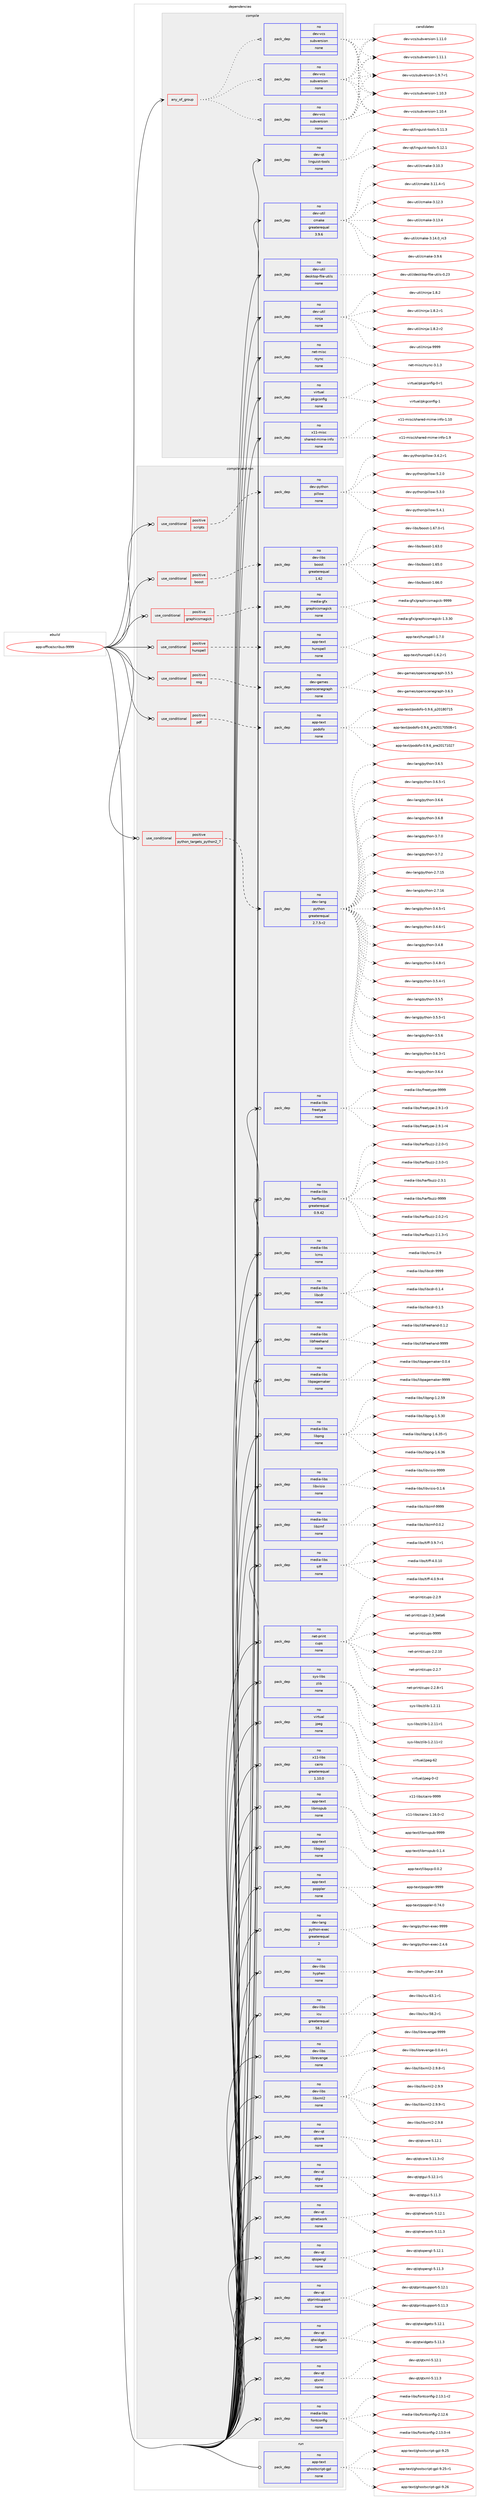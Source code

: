 digraph prolog {

# *************
# Graph options
# *************

newrank=true;
concentrate=true;
compound=true;
graph [rankdir=LR,fontname=Helvetica,fontsize=10,ranksep=1.5];#, ranksep=2.5, nodesep=0.2];
edge  [arrowhead=vee];
node  [fontname=Helvetica,fontsize=10];

# **********
# The ebuild
# **********

subgraph cluster_leftcol {
color=gray;
rank=same;
label=<<i>ebuild</i>>;
id [label="app-office/scribus-9999", color=red, width=4, href="../app-office/scribus-9999.svg"];
}

# ****************
# The dependencies
# ****************

subgraph cluster_midcol {
color=gray;
label=<<i>dependencies</i>>;
subgraph cluster_compile {
fillcolor="#eeeeee";
style=filled;
label=<<i>compile</i>>;
subgraph any19793 {
dependency1304410 [label=<<TABLE BORDER="0" CELLBORDER="1" CELLSPACING="0" CELLPADDING="4"><TR><TD CELLPADDING="10">any_of_group</TD></TR></TABLE>>, shape=none, color=red];subgraph pack929581 {
dependency1304411 [label=<<TABLE BORDER="0" CELLBORDER="1" CELLSPACING="0" CELLPADDING="4" WIDTH="220"><TR><TD ROWSPAN="6" CELLPADDING="30">pack_dep</TD></TR><TR><TD WIDTH="110">no</TD></TR><TR><TD>dev-vcs</TD></TR><TR><TD>subversion</TD></TR><TR><TD>none</TD></TR><TR><TD></TD></TR></TABLE>>, shape=none, color=blue];
}
dependency1304410:e -> dependency1304411:w [weight=20,style="dotted",arrowhead="oinv"];
subgraph pack929582 {
dependency1304412 [label=<<TABLE BORDER="0" CELLBORDER="1" CELLSPACING="0" CELLPADDING="4" WIDTH="220"><TR><TD ROWSPAN="6" CELLPADDING="30">pack_dep</TD></TR><TR><TD WIDTH="110">no</TD></TR><TR><TD>dev-vcs</TD></TR><TR><TD>subversion</TD></TR><TR><TD>none</TD></TR><TR><TD></TD></TR></TABLE>>, shape=none, color=blue];
}
dependency1304410:e -> dependency1304412:w [weight=20,style="dotted",arrowhead="oinv"];
subgraph pack929583 {
dependency1304413 [label=<<TABLE BORDER="0" CELLBORDER="1" CELLSPACING="0" CELLPADDING="4" WIDTH="220"><TR><TD ROWSPAN="6" CELLPADDING="30">pack_dep</TD></TR><TR><TD WIDTH="110">no</TD></TR><TR><TD>dev-vcs</TD></TR><TR><TD>subversion</TD></TR><TR><TD>none</TD></TR><TR><TD></TD></TR></TABLE>>, shape=none, color=blue];
}
dependency1304410:e -> dependency1304413:w [weight=20,style="dotted",arrowhead="oinv"];
}
id:e -> dependency1304410:w [weight=20,style="solid",arrowhead="vee"];
subgraph pack929584 {
dependency1304414 [label=<<TABLE BORDER="0" CELLBORDER="1" CELLSPACING="0" CELLPADDING="4" WIDTH="220"><TR><TD ROWSPAN="6" CELLPADDING="30">pack_dep</TD></TR><TR><TD WIDTH="110">no</TD></TR><TR><TD>dev-qt</TD></TR><TR><TD>linguist-tools</TD></TR><TR><TD>none</TD></TR><TR><TD></TD></TR></TABLE>>, shape=none, color=blue];
}
id:e -> dependency1304414:w [weight=20,style="solid",arrowhead="vee"];
subgraph pack929585 {
dependency1304415 [label=<<TABLE BORDER="0" CELLBORDER="1" CELLSPACING="0" CELLPADDING="4" WIDTH="220"><TR><TD ROWSPAN="6" CELLPADDING="30">pack_dep</TD></TR><TR><TD WIDTH="110">no</TD></TR><TR><TD>dev-util</TD></TR><TR><TD>cmake</TD></TR><TR><TD>greaterequal</TD></TR><TR><TD>3.9.6</TD></TR></TABLE>>, shape=none, color=blue];
}
id:e -> dependency1304415:w [weight=20,style="solid",arrowhead="vee"];
subgraph pack929586 {
dependency1304416 [label=<<TABLE BORDER="0" CELLBORDER="1" CELLSPACING="0" CELLPADDING="4" WIDTH="220"><TR><TD ROWSPAN="6" CELLPADDING="30">pack_dep</TD></TR><TR><TD WIDTH="110">no</TD></TR><TR><TD>dev-util</TD></TR><TR><TD>desktop-file-utils</TD></TR><TR><TD>none</TD></TR><TR><TD></TD></TR></TABLE>>, shape=none, color=blue];
}
id:e -> dependency1304416:w [weight=20,style="solid",arrowhead="vee"];
subgraph pack929587 {
dependency1304417 [label=<<TABLE BORDER="0" CELLBORDER="1" CELLSPACING="0" CELLPADDING="4" WIDTH="220"><TR><TD ROWSPAN="6" CELLPADDING="30">pack_dep</TD></TR><TR><TD WIDTH="110">no</TD></TR><TR><TD>dev-util</TD></TR><TR><TD>ninja</TD></TR><TR><TD>none</TD></TR><TR><TD></TD></TR></TABLE>>, shape=none, color=blue];
}
id:e -> dependency1304417:w [weight=20,style="solid",arrowhead="vee"];
subgraph pack929588 {
dependency1304418 [label=<<TABLE BORDER="0" CELLBORDER="1" CELLSPACING="0" CELLPADDING="4" WIDTH="220"><TR><TD ROWSPAN="6" CELLPADDING="30">pack_dep</TD></TR><TR><TD WIDTH="110">no</TD></TR><TR><TD>net-misc</TD></TR><TR><TD>rsync</TD></TR><TR><TD>none</TD></TR><TR><TD></TD></TR></TABLE>>, shape=none, color=blue];
}
id:e -> dependency1304418:w [weight=20,style="solid",arrowhead="vee"];
subgraph pack929589 {
dependency1304419 [label=<<TABLE BORDER="0" CELLBORDER="1" CELLSPACING="0" CELLPADDING="4" WIDTH="220"><TR><TD ROWSPAN="6" CELLPADDING="30">pack_dep</TD></TR><TR><TD WIDTH="110">no</TD></TR><TR><TD>virtual</TD></TR><TR><TD>pkgconfig</TD></TR><TR><TD>none</TD></TR><TR><TD></TD></TR></TABLE>>, shape=none, color=blue];
}
id:e -> dependency1304419:w [weight=20,style="solid",arrowhead="vee"];
subgraph pack929590 {
dependency1304420 [label=<<TABLE BORDER="0" CELLBORDER="1" CELLSPACING="0" CELLPADDING="4" WIDTH="220"><TR><TD ROWSPAN="6" CELLPADDING="30">pack_dep</TD></TR><TR><TD WIDTH="110">no</TD></TR><TR><TD>x11-misc</TD></TR><TR><TD>shared-mime-info</TD></TR><TR><TD>none</TD></TR><TR><TD></TD></TR></TABLE>>, shape=none, color=blue];
}
id:e -> dependency1304420:w [weight=20,style="solid",arrowhead="vee"];
}
subgraph cluster_compileandrun {
fillcolor="#eeeeee";
style=filled;
label=<<i>compile and run</i>>;
subgraph cond354494 {
dependency1304421 [label=<<TABLE BORDER="0" CELLBORDER="1" CELLSPACING="0" CELLPADDING="4"><TR><TD ROWSPAN="3" CELLPADDING="10">use_conditional</TD></TR><TR><TD>positive</TD></TR><TR><TD>boost</TD></TR></TABLE>>, shape=none, color=red];
subgraph pack929591 {
dependency1304422 [label=<<TABLE BORDER="0" CELLBORDER="1" CELLSPACING="0" CELLPADDING="4" WIDTH="220"><TR><TD ROWSPAN="6" CELLPADDING="30">pack_dep</TD></TR><TR><TD WIDTH="110">no</TD></TR><TR><TD>dev-libs</TD></TR><TR><TD>boost</TD></TR><TR><TD>greaterequal</TD></TR><TR><TD>1.62</TD></TR></TABLE>>, shape=none, color=blue];
}
dependency1304421:e -> dependency1304422:w [weight=20,style="dashed",arrowhead="vee"];
}
id:e -> dependency1304421:w [weight=20,style="solid",arrowhead="odotvee"];
subgraph cond354495 {
dependency1304423 [label=<<TABLE BORDER="0" CELLBORDER="1" CELLSPACING="0" CELLPADDING="4"><TR><TD ROWSPAN="3" CELLPADDING="10">use_conditional</TD></TR><TR><TD>positive</TD></TR><TR><TD>graphicsmagick</TD></TR></TABLE>>, shape=none, color=red];
subgraph pack929592 {
dependency1304424 [label=<<TABLE BORDER="0" CELLBORDER="1" CELLSPACING="0" CELLPADDING="4" WIDTH="220"><TR><TD ROWSPAN="6" CELLPADDING="30">pack_dep</TD></TR><TR><TD WIDTH="110">no</TD></TR><TR><TD>media-gfx</TD></TR><TR><TD>graphicsmagick</TD></TR><TR><TD>none</TD></TR><TR><TD></TD></TR></TABLE>>, shape=none, color=blue];
}
dependency1304423:e -> dependency1304424:w [weight=20,style="dashed",arrowhead="vee"];
}
id:e -> dependency1304423:w [weight=20,style="solid",arrowhead="odotvee"];
subgraph cond354496 {
dependency1304425 [label=<<TABLE BORDER="0" CELLBORDER="1" CELLSPACING="0" CELLPADDING="4"><TR><TD ROWSPAN="3" CELLPADDING="10">use_conditional</TD></TR><TR><TD>positive</TD></TR><TR><TD>hunspell</TD></TR></TABLE>>, shape=none, color=red];
subgraph pack929593 {
dependency1304426 [label=<<TABLE BORDER="0" CELLBORDER="1" CELLSPACING="0" CELLPADDING="4" WIDTH="220"><TR><TD ROWSPAN="6" CELLPADDING="30">pack_dep</TD></TR><TR><TD WIDTH="110">no</TD></TR><TR><TD>app-text</TD></TR><TR><TD>hunspell</TD></TR><TR><TD>none</TD></TR><TR><TD></TD></TR></TABLE>>, shape=none, color=blue];
}
dependency1304425:e -> dependency1304426:w [weight=20,style="dashed",arrowhead="vee"];
}
id:e -> dependency1304425:w [weight=20,style="solid",arrowhead="odotvee"];
subgraph cond354497 {
dependency1304427 [label=<<TABLE BORDER="0" CELLBORDER="1" CELLSPACING="0" CELLPADDING="4"><TR><TD ROWSPAN="3" CELLPADDING="10">use_conditional</TD></TR><TR><TD>positive</TD></TR><TR><TD>osg</TD></TR></TABLE>>, shape=none, color=red];
subgraph pack929594 {
dependency1304428 [label=<<TABLE BORDER="0" CELLBORDER="1" CELLSPACING="0" CELLPADDING="4" WIDTH="220"><TR><TD ROWSPAN="6" CELLPADDING="30">pack_dep</TD></TR><TR><TD WIDTH="110">no</TD></TR><TR><TD>dev-games</TD></TR><TR><TD>openscenegraph</TD></TR><TR><TD>none</TD></TR><TR><TD></TD></TR></TABLE>>, shape=none, color=blue];
}
dependency1304427:e -> dependency1304428:w [weight=20,style="dashed",arrowhead="vee"];
}
id:e -> dependency1304427:w [weight=20,style="solid",arrowhead="odotvee"];
subgraph cond354498 {
dependency1304429 [label=<<TABLE BORDER="0" CELLBORDER="1" CELLSPACING="0" CELLPADDING="4"><TR><TD ROWSPAN="3" CELLPADDING="10">use_conditional</TD></TR><TR><TD>positive</TD></TR><TR><TD>pdf</TD></TR></TABLE>>, shape=none, color=red];
subgraph pack929595 {
dependency1304430 [label=<<TABLE BORDER="0" CELLBORDER="1" CELLSPACING="0" CELLPADDING="4" WIDTH="220"><TR><TD ROWSPAN="6" CELLPADDING="30">pack_dep</TD></TR><TR><TD WIDTH="110">no</TD></TR><TR><TD>app-text</TD></TR><TR><TD>podofo</TD></TR><TR><TD>none</TD></TR><TR><TD></TD></TR></TABLE>>, shape=none, color=blue];
}
dependency1304429:e -> dependency1304430:w [weight=20,style="dashed",arrowhead="vee"];
}
id:e -> dependency1304429:w [weight=20,style="solid",arrowhead="odotvee"];
subgraph cond354499 {
dependency1304431 [label=<<TABLE BORDER="0" CELLBORDER="1" CELLSPACING="0" CELLPADDING="4"><TR><TD ROWSPAN="3" CELLPADDING="10">use_conditional</TD></TR><TR><TD>positive</TD></TR><TR><TD>python_targets_python2_7</TD></TR></TABLE>>, shape=none, color=red];
subgraph pack929596 {
dependency1304432 [label=<<TABLE BORDER="0" CELLBORDER="1" CELLSPACING="0" CELLPADDING="4" WIDTH="220"><TR><TD ROWSPAN="6" CELLPADDING="30">pack_dep</TD></TR><TR><TD WIDTH="110">no</TD></TR><TR><TD>dev-lang</TD></TR><TR><TD>python</TD></TR><TR><TD>greaterequal</TD></TR><TR><TD>2.7.5-r2</TD></TR></TABLE>>, shape=none, color=blue];
}
dependency1304431:e -> dependency1304432:w [weight=20,style="dashed",arrowhead="vee"];
}
id:e -> dependency1304431:w [weight=20,style="solid",arrowhead="odotvee"];
subgraph cond354500 {
dependency1304433 [label=<<TABLE BORDER="0" CELLBORDER="1" CELLSPACING="0" CELLPADDING="4"><TR><TD ROWSPAN="3" CELLPADDING="10">use_conditional</TD></TR><TR><TD>positive</TD></TR><TR><TD>scripts</TD></TR></TABLE>>, shape=none, color=red];
subgraph pack929597 {
dependency1304434 [label=<<TABLE BORDER="0" CELLBORDER="1" CELLSPACING="0" CELLPADDING="4" WIDTH="220"><TR><TD ROWSPAN="6" CELLPADDING="30">pack_dep</TD></TR><TR><TD WIDTH="110">no</TD></TR><TR><TD>dev-python</TD></TR><TR><TD>pillow</TD></TR><TR><TD>none</TD></TR><TR><TD></TD></TR></TABLE>>, shape=none, color=blue];
}
dependency1304433:e -> dependency1304434:w [weight=20,style="dashed",arrowhead="vee"];
}
id:e -> dependency1304433:w [weight=20,style="solid",arrowhead="odotvee"];
subgraph pack929598 {
dependency1304435 [label=<<TABLE BORDER="0" CELLBORDER="1" CELLSPACING="0" CELLPADDING="4" WIDTH="220"><TR><TD ROWSPAN="6" CELLPADDING="30">pack_dep</TD></TR><TR><TD WIDTH="110">no</TD></TR><TR><TD>app-text</TD></TR><TR><TD>libmspub</TD></TR><TR><TD>none</TD></TR><TR><TD></TD></TR></TABLE>>, shape=none, color=blue];
}
id:e -> dependency1304435:w [weight=20,style="solid",arrowhead="odotvee"];
subgraph pack929599 {
dependency1304436 [label=<<TABLE BORDER="0" CELLBORDER="1" CELLSPACING="0" CELLPADDING="4" WIDTH="220"><TR><TD ROWSPAN="6" CELLPADDING="30">pack_dep</TD></TR><TR><TD WIDTH="110">no</TD></TR><TR><TD>app-text</TD></TR><TR><TD>libqxp</TD></TR><TR><TD>none</TD></TR><TR><TD></TD></TR></TABLE>>, shape=none, color=blue];
}
id:e -> dependency1304436:w [weight=20,style="solid",arrowhead="odotvee"];
subgraph pack929600 {
dependency1304437 [label=<<TABLE BORDER="0" CELLBORDER="1" CELLSPACING="0" CELLPADDING="4" WIDTH="220"><TR><TD ROWSPAN="6" CELLPADDING="30">pack_dep</TD></TR><TR><TD WIDTH="110">no</TD></TR><TR><TD>app-text</TD></TR><TR><TD>poppler</TD></TR><TR><TD>none</TD></TR><TR><TD></TD></TR></TABLE>>, shape=none, color=blue];
}
id:e -> dependency1304437:w [weight=20,style="solid",arrowhead="odotvee"];
subgraph pack929601 {
dependency1304438 [label=<<TABLE BORDER="0" CELLBORDER="1" CELLSPACING="0" CELLPADDING="4" WIDTH="220"><TR><TD ROWSPAN="6" CELLPADDING="30">pack_dep</TD></TR><TR><TD WIDTH="110">no</TD></TR><TR><TD>dev-lang</TD></TR><TR><TD>python-exec</TD></TR><TR><TD>greaterequal</TD></TR><TR><TD>2</TD></TR></TABLE>>, shape=none, color=blue];
}
id:e -> dependency1304438:w [weight=20,style="solid",arrowhead="odotvee"];
subgraph pack929602 {
dependency1304439 [label=<<TABLE BORDER="0" CELLBORDER="1" CELLSPACING="0" CELLPADDING="4" WIDTH="220"><TR><TD ROWSPAN="6" CELLPADDING="30">pack_dep</TD></TR><TR><TD WIDTH="110">no</TD></TR><TR><TD>dev-libs</TD></TR><TR><TD>hyphen</TD></TR><TR><TD>none</TD></TR><TR><TD></TD></TR></TABLE>>, shape=none, color=blue];
}
id:e -> dependency1304439:w [weight=20,style="solid",arrowhead="odotvee"];
subgraph pack929603 {
dependency1304440 [label=<<TABLE BORDER="0" CELLBORDER="1" CELLSPACING="0" CELLPADDING="4" WIDTH="220"><TR><TD ROWSPAN="6" CELLPADDING="30">pack_dep</TD></TR><TR><TD WIDTH="110">no</TD></TR><TR><TD>dev-libs</TD></TR><TR><TD>icu</TD></TR><TR><TD>greaterequal</TD></TR><TR><TD>58.2</TD></TR></TABLE>>, shape=none, color=blue];
}
id:e -> dependency1304440:w [weight=20,style="solid",arrowhead="odotvee"];
subgraph pack929604 {
dependency1304441 [label=<<TABLE BORDER="0" CELLBORDER="1" CELLSPACING="0" CELLPADDING="4" WIDTH="220"><TR><TD ROWSPAN="6" CELLPADDING="30">pack_dep</TD></TR><TR><TD WIDTH="110">no</TD></TR><TR><TD>dev-libs</TD></TR><TR><TD>librevenge</TD></TR><TR><TD>none</TD></TR><TR><TD></TD></TR></TABLE>>, shape=none, color=blue];
}
id:e -> dependency1304441:w [weight=20,style="solid",arrowhead="odotvee"];
subgraph pack929605 {
dependency1304442 [label=<<TABLE BORDER="0" CELLBORDER="1" CELLSPACING="0" CELLPADDING="4" WIDTH="220"><TR><TD ROWSPAN="6" CELLPADDING="30">pack_dep</TD></TR><TR><TD WIDTH="110">no</TD></TR><TR><TD>dev-libs</TD></TR><TR><TD>libxml2</TD></TR><TR><TD>none</TD></TR><TR><TD></TD></TR></TABLE>>, shape=none, color=blue];
}
id:e -> dependency1304442:w [weight=20,style="solid",arrowhead="odotvee"];
subgraph pack929606 {
dependency1304443 [label=<<TABLE BORDER="0" CELLBORDER="1" CELLSPACING="0" CELLPADDING="4" WIDTH="220"><TR><TD ROWSPAN="6" CELLPADDING="30">pack_dep</TD></TR><TR><TD WIDTH="110">no</TD></TR><TR><TD>dev-qt</TD></TR><TR><TD>qtcore</TD></TR><TR><TD>none</TD></TR><TR><TD></TD></TR></TABLE>>, shape=none, color=blue];
}
id:e -> dependency1304443:w [weight=20,style="solid",arrowhead="odotvee"];
subgraph pack929607 {
dependency1304444 [label=<<TABLE BORDER="0" CELLBORDER="1" CELLSPACING="0" CELLPADDING="4" WIDTH="220"><TR><TD ROWSPAN="6" CELLPADDING="30">pack_dep</TD></TR><TR><TD WIDTH="110">no</TD></TR><TR><TD>dev-qt</TD></TR><TR><TD>qtgui</TD></TR><TR><TD>none</TD></TR><TR><TD></TD></TR></TABLE>>, shape=none, color=blue];
}
id:e -> dependency1304444:w [weight=20,style="solid",arrowhead="odotvee"];
subgraph pack929608 {
dependency1304445 [label=<<TABLE BORDER="0" CELLBORDER="1" CELLSPACING="0" CELLPADDING="4" WIDTH="220"><TR><TD ROWSPAN="6" CELLPADDING="30">pack_dep</TD></TR><TR><TD WIDTH="110">no</TD></TR><TR><TD>dev-qt</TD></TR><TR><TD>qtnetwork</TD></TR><TR><TD>none</TD></TR><TR><TD></TD></TR></TABLE>>, shape=none, color=blue];
}
id:e -> dependency1304445:w [weight=20,style="solid",arrowhead="odotvee"];
subgraph pack929609 {
dependency1304446 [label=<<TABLE BORDER="0" CELLBORDER="1" CELLSPACING="0" CELLPADDING="4" WIDTH="220"><TR><TD ROWSPAN="6" CELLPADDING="30">pack_dep</TD></TR><TR><TD WIDTH="110">no</TD></TR><TR><TD>dev-qt</TD></TR><TR><TD>qtopengl</TD></TR><TR><TD>none</TD></TR><TR><TD></TD></TR></TABLE>>, shape=none, color=blue];
}
id:e -> dependency1304446:w [weight=20,style="solid",arrowhead="odotvee"];
subgraph pack929610 {
dependency1304447 [label=<<TABLE BORDER="0" CELLBORDER="1" CELLSPACING="0" CELLPADDING="4" WIDTH="220"><TR><TD ROWSPAN="6" CELLPADDING="30">pack_dep</TD></TR><TR><TD WIDTH="110">no</TD></TR><TR><TD>dev-qt</TD></TR><TR><TD>qtprintsupport</TD></TR><TR><TD>none</TD></TR><TR><TD></TD></TR></TABLE>>, shape=none, color=blue];
}
id:e -> dependency1304447:w [weight=20,style="solid",arrowhead="odotvee"];
subgraph pack929611 {
dependency1304448 [label=<<TABLE BORDER="0" CELLBORDER="1" CELLSPACING="0" CELLPADDING="4" WIDTH="220"><TR><TD ROWSPAN="6" CELLPADDING="30">pack_dep</TD></TR><TR><TD WIDTH="110">no</TD></TR><TR><TD>dev-qt</TD></TR><TR><TD>qtwidgets</TD></TR><TR><TD>none</TD></TR><TR><TD></TD></TR></TABLE>>, shape=none, color=blue];
}
id:e -> dependency1304448:w [weight=20,style="solid",arrowhead="odotvee"];
subgraph pack929612 {
dependency1304449 [label=<<TABLE BORDER="0" CELLBORDER="1" CELLSPACING="0" CELLPADDING="4" WIDTH="220"><TR><TD ROWSPAN="6" CELLPADDING="30">pack_dep</TD></TR><TR><TD WIDTH="110">no</TD></TR><TR><TD>dev-qt</TD></TR><TR><TD>qtxml</TD></TR><TR><TD>none</TD></TR><TR><TD></TD></TR></TABLE>>, shape=none, color=blue];
}
id:e -> dependency1304449:w [weight=20,style="solid",arrowhead="odotvee"];
subgraph pack929613 {
dependency1304450 [label=<<TABLE BORDER="0" CELLBORDER="1" CELLSPACING="0" CELLPADDING="4" WIDTH="220"><TR><TD ROWSPAN="6" CELLPADDING="30">pack_dep</TD></TR><TR><TD WIDTH="110">no</TD></TR><TR><TD>media-libs</TD></TR><TR><TD>fontconfig</TD></TR><TR><TD>none</TD></TR><TR><TD></TD></TR></TABLE>>, shape=none, color=blue];
}
id:e -> dependency1304450:w [weight=20,style="solid",arrowhead="odotvee"];
subgraph pack929614 {
dependency1304451 [label=<<TABLE BORDER="0" CELLBORDER="1" CELLSPACING="0" CELLPADDING="4" WIDTH="220"><TR><TD ROWSPAN="6" CELLPADDING="30">pack_dep</TD></TR><TR><TD WIDTH="110">no</TD></TR><TR><TD>media-libs</TD></TR><TR><TD>freetype</TD></TR><TR><TD>none</TD></TR><TR><TD></TD></TR></TABLE>>, shape=none, color=blue];
}
id:e -> dependency1304451:w [weight=20,style="solid",arrowhead="odotvee"];
subgraph pack929615 {
dependency1304452 [label=<<TABLE BORDER="0" CELLBORDER="1" CELLSPACING="0" CELLPADDING="4" WIDTH="220"><TR><TD ROWSPAN="6" CELLPADDING="30">pack_dep</TD></TR><TR><TD WIDTH="110">no</TD></TR><TR><TD>media-libs</TD></TR><TR><TD>harfbuzz</TD></TR><TR><TD>greaterequal</TD></TR><TR><TD>0.9.42</TD></TR></TABLE>>, shape=none, color=blue];
}
id:e -> dependency1304452:w [weight=20,style="solid",arrowhead="odotvee"];
subgraph pack929616 {
dependency1304453 [label=<<TABLE BORDER="0" CELLBORDER="1" CELLSPACING="0" CELLPADDING="4" WIDTH="220"><TR><TD ROWSPAN="6" CELLPADDING="30">pack_dep</TD></TR><TR><TD WIDTH="110">no</TD></TR><TR><TD>media-libs</TD></TR><TR><TD>lcms</TD></TR><TR><TD>none</TD></TR><TR><TD></TD></TR></TABLE>>, shape=none, color=blue];
}
id:e -> dependency1304453:w [weight=20,style="solid",arrowhead="odotvee"];
subgraph pack929617 {
dependency1304454 [label=<<TABLE BORDER="0" CELLBORDER="1" CELLSPACING="0" CELLPADDING="4" WIDTH="220"><TR><TD ROWSPAN="6" CELLPADDING="30">pack_dep</TD></TR><TR><TD WIDTH="110">no</TD></TR><TR><TD>media-libs</TD></TR><TR><TD>libcdr</TD></TR><TR><TD>none</TD></TR><TR><TD></TD></TR></TABLE>>, shape=none, color=blue];
}
id:e -> dependency1304454:w [weight=20,style="solid",arrowhead="odotvee"];
subgraph pack929618 {
dependency1304455 [label=<<TABLE BORDER="0" CELLBORDER="1" CELLSPACING="0" CELLPADDING="4" WIDTH="220"><TR><TD ROWSPAN="6" CELLPADDING="30">pack_dep</TD></TR><TR><TD WIDTH="110">no</TD></TR><TR><TD>media-libs</TD></TR><TR><TD>libfreehand</TD></TR><TR><TD>none</TD></TR><TR><TD></TD></TR></TABLE>>, shape=none, color=blue];
}
id:e -> dependency1304455:w [weight=20,style="solid",arrowhead="odotvee"];
subgraph pack929619 {
dependency1304456 [label=<<TABLE BORDER="0" CELLBORDER="1" CELLSPACING="0" CELLPADDING="4" WIDTH="220"><TR><TD ROWSPAN="6" CELLPADDING="30">pack_dep</TD></TR><TR><TD WIDTH="110">no</TD></TR><TR><TD>media-libs</TD></TR><TR><TD>libpagemaker</TD></TR><TR><TD>none</TD></TR><TR><TD></TD></TR></TABLE>>, shape=none, color=blue];
}
id:e -> dependency1304456:w [weight=20,style="solid",arrowhead="odotvee"];
subgraph pack929620 {
dependency1304457 [label=<<TABLE BORDER="0" CELLBORDER="1" CELLSPACING="0" CELLPADDING="4" WIDTH="220"><TR><TD ROWSPAN="6" CELLPADDING="30">pack_dep</TD></TR><TR><TD WIDTH="110">no</TD></TR><TR><TD>media-libs</TD></TR><TR><TD>libpng</TD></TR><TR><TD>none</TD></TR><TR><TD></TD></TR></TABLE>>, shape=none, color=blue];
}
id:e -> dependency1304457:w [weight=20,style="solid",arrowhead="odotvee"];
subgraph pack929621 {
dependency1304458 [label=<<TABLE BORDER="0" CELLBORDER="1" CELLSPACING="0" CELLPADDING="4" WIDTH="220"><TR><TD ROWSPAN="6" CELLPADDING="30">pack_dep</TD></TR><TR><TD WIDTH="110">no</TD></TR><TR><TD>media-libs</TD></TR><TR><TD>libvisio</TD></TR><TR><TD>none</TD></TR><TR><TD></TD></TR></TABLE>>, shape=none, color=blue];
}
id:e -> dependency1304458:w [weight=20,style="solid",arrowhead="odotvee"];
subgraph pack929622 {
dependency1304459 [label=<<TABLE BORDER="0" CELLBORDER="1" CELLSPACING="0" CELLPADDING="4" WIDTH="220"><TR><TD ROWSPAN="6" CELLPADDING="30">pack_dep</TD></TR><TR><TD WIDTH="110">no</TD></TR><TR><TD>media-libs</TD></TR><TR><TD>libzmf</TD></TR><TR><TD>none</TD></TR><TR><TD></TD></TR></TABLE>>, shape=none, color=blue];
}
id:e -> dependency1304459:w [weight=20,style="solid",arrowhead="odotvee"];
subgraph pack929623 {
dependency1304460 [label=<<TABLE BORDER="0" CELLBORDER="1" CELLSPACING="0" CELLPADDING="4" WIDTH="220"><TR><TD ROWSPAN="6" CELLPADDING="30">pack_dep</TD></TR><TR><TD WIDTH="110">no</TD></TR><TR><TD>media-libs</TD></TR><TR><TD>tiff</TD></TR><TR><TD>none</TD></TR><TR><TD></TD></TR></TABLE>>, shape=none, color=blue];
}
id:e -> dependency1304460:w [weight=20,style="solid",arrowhead="odotvee"];
subgraph pack929624 {
dependency1304461 [label=<<TABLE BORDER="0" CELLBORDER="1" CELLSPACING="0" CELLPADDING="4" WIDTH="220"><TR><TD ROWSPAN="6" CELLPADDING="30">pack_dep</TD></TR><TR><TD WIDTH="110">no</TD></TR><TR><TD>net-print</TD></TR><TR><TD>cups</TD></TR><TR><TD>none</TD></TR><TR><TD></TD></TR></TABLE>>, shape=none, color=blue];
}
id:e -> dependency1304461:w [weight=20,style="solid",arrowhead="odotvee"];
subgraph pack929625 {
dependency1304462 [label=<<TABLE BORDER="0" CELLBORDER="1" CELLSPACING="0" CELLPADDING="4" WIDTH="220"><TR><TD ROWSPAN="6" CELLPADDING="30">pack_dep</TD></TR><TR><TD WIDTH="110">no</TD></TR><TR><TD>sys-libs</TD></TR><TR><TD>zlib</TD></TR><TR><TD>none</TD></TR><TR><TD></TD></TR></TABLE>>, shape=none, color=blue];
}
id:e -> dependency1304462:w [weight=20,style="solid",arrowhead="odotvee"];
subgraph pack929626 {
dependency1304463 [label=<<TABLE BORDER="0" CELLBORDER="1" CELLSPACING="0" CELLPADDING="4" WIDTH="220"><TR><TD ROWSPAN="6" CELLPADDING="30">pack_dep</TD></TR><TR><TD WIDTH="110">no</TD></TR><TR><TD>virtual</TD></TR><TR><TD>jpeg</TD></TR><TR><TD>none</TD></TR><TR><TD></TD></TR></TABLE>>, shape=none, color=blue];
}
id:e -> dependency1304463:w [weight=20,style="solid",arrowhead="odotvee"];
subgraph pack929627 {
dependency1304464 [label=<<TABLE BORDER="0" CELLBORDER="1" CELLSPACING="0" CELLPADDING="4" WIDTH="220"><TR><TD ROWSPAN="6" CELLPADDING="30">pack_dep</TD></TR><TR><TD WIDTH="110">no</TD></TR><TR><TD>x11-libs</TD></TR><TR><TD>cairo</TD></TR><TR><TD>greaterequal</TD></TR><TR><TD>1.10.0</TD></TR></TABLE>>, shape=none, color=blue];
}
id:e -> dependency1304464:w [weight=20,style="solid",arrowhead="odotvee"];
}
subgraph cluster_run {
fillcolor="#eeeeee";
style=filled;
label=<<i>run</i>>;
subgraph pack929628 {
dependency1304465 [label=<<TABLE BORDER="0" CELLBORDER="1" CELLSPACING="0" CELLPADDING="4" WIDTH="220"><TR><TD ROWSPAN="6" CELLPADDING="30">pack_dep</TD></TR><TR><TD WIDTH="110">no</TD></TR><TR><TD>app-text</TD></TR><TR><TD>ghostscript-gpl</TD></TR><TR><TD>none</TD></TR><TR><TD></TD></TR></TABLE>>, shape=none, color=blue];
}
id:e -> dependency1304465:w [weight=20,style="solid",arrowhead="odot"];
}
}

# **************
# The candidates
# **************

subgraph cluster_choices {
rank=same;
color=gray;
label=<<i>candidates</i>>;

subgraph choice929581 {
color=black;
nodesep=1;
choice1001011184511899115471151179811810111411510511111045494649484651 [label="dev-vcs/subversion-1.10.3", color=red, width=4,href="../dev-vcs/subversion-1.10.3.svg"];
choice1001011184511899115471151179811810111411510511111045494649484652 [label="dev-vcs/subversion-1.10.4", color=red, width=4,href="../dev-vcs/subversion-1.10.4.svg"];
choice1001011184511899115471151179811810111411510511111045494649494648 [label="dev-vcs/subversion-1.11.0", color=red, width=4,href="../dev-vcs/subversion-1.11.0.svg"];
choice1001011184511899115471151179811810111411510511111045494649494649 [label="dev-vcs/subversion-1.11.1", color=red, width=4,href="../dev-vcs/subversion-1.11.1.svg"];
choice100101118451189911547115117981181011141151051111104549465746554511449 [label="dev-vcs/subversion-1.9.7-r1", color=red, width=4,href="../dev-vcs/subversion-1.9.7-r1.svg"];
dependency1304411:e -> choice1001011184511899115471151179811810111411510511111045494649484651:w [style=dotted,weight="100"];
dependency1304411:e -> choice1001011184511899115471151179811810111411510511111045494649484652:w [style=dotted,weight="100"];
dependency1304411:e -> choice1001011184511899115471151179811810111411510511111045494649494648:w [style=dotted,weight="100"];
dependency1304411:e -> choice1001011184511899115471151179811810111411510511111045494649494649:w [style=dotted,weight="100"];
dependency1304411:e -> choice100101118451189911547115117981181011141151051111104549465746554511449:w [style=dotted,weight="100"];
}
subgraph choice929582 {
color=black;
nodesep=1;
choice1001011184511899115471151179811810111411510511111045494649484651 [label="dev-vcs/subversion-1.10.3", color=red, width=4,href="../dev-vcs/subversion-1.10.3.svg"];
choice1001011184511899115471151179811810111411510511111045494649484652 [label="dev-vcs/subversion-1.10.4", color=red, width=4,href="../dev-vcs/subversion-1.10.4.svg"];
choice1001011184511899115471151179811810111411510511111045494649494648 [label="dev-vcs/subversion-1.11.0", color=red, width=4,href="../dev-vcs/subversion-1.11.0.svg"];
choice1001011184511899115471151179811810111411510511111045494649494649 [label="dev-vcs/subversion-1.11.1", color=red, width=4,href="../dev-vcs/subversion-1.11.1.svg"];
choice100101118451189911547115117981181011141151051111104549465746554511449 [label="dev-vcs/subversion-1.9.7-r1", color=red, width=4,href="../dev-vcs/subversion-1.9.7-r1.svg"];
dependency1304412:e -> choice1001011184511899115471151179811810111411510511111045494649484651:w [style=dotted,weight="100"];
dependency1304412:e -> choice1001011184511899115471151179811810111411510511111045494649484652:w [style=dotted,weight="100"];
dependency1304412:e -> choice1001011184511899115471151179811810111411510511111045494649494648:w [style=dotted,weight="100"];
dependency1304412:e -> choice1001011184511899115471151179811810111411510511111045494649494649:w [style=dotted,weight="100"];
dependency1304412:e -> choice100101118451189911547115117981181011141151051111104549465746554511449:w [style=dotted,weight="100"];
}
subgraph choice929583 {
color=black;
nodesep=1;
choice1001011184511899115471151179811810111411510511111045494649484651 [label="dev-vcs/subversion-1.10.3", color=red, width=4,href="../dev-vcs/subversion-1.10.3.svg"];
choice1001011184511899115471151179811810111411510511111045494649484652 [label="dev-vcs/subversion-1.10.4", color=red, width=4,href="../dev-vcs/subversion-1.10.4.svg"];
choice1001011184511899115471151179811810111411510511111045494649494648 [label="dev-vcs/subversion-1.11.0", color=red, width=4,href="../dev-vcs/subversion-1.11.0.svg"];
choice1001011184511899115471151179811810111411510511111045494649494649 [label="dev-vcs/subversion-1.11.1", color=red, width=4,href="../dev-vcs/subversion-1.11.1.svg"];
choice100101118451189911547115117981181011141151051111104549465746554511449 [label="dev-vcs/subversion-1.9.7-r1", color=red, width=4,href="../dev-vcs/subversion-1.9.7-r1.svg"];
dependency1304413:e -> choice1001011184511899115471151179811810111411510511111045494649484651:w [style=dotted,weight="100"];
dependency1304413:e -> choice1001011184511899115471151179811810111411510511111045494649484652:w [style=dotted,weight="100"];
dependency1304413:e -> choice1001011184511899115471151179811810111411510511111045494649494648:w [style=dotted,weight="100"];
dependency1304413:e -> choice1001011184511899115471151179811810111411510511111045494649494649:w [style=dotted,weight="100"];
dependency1304413:e -> choice100101118451189911547115117981181011141151051111104549465746554511449:w [style=dotted,weight="100"];
}
subgraph choice929584 {
color=black;
nodesep=1;
choice10010111845113116471081051101031171051151164511611111110811545534649494651 [label="dev-qt/linguist-tools-5.11.3", color=red, width=4,href="../dev-qt/linguist-tools-5.11.3.svg"];
choice10010111845113116471081051101031171051151164511611111110811545534649504649 [label="dev-qt/linguist-tools-5.12.1", color=red, width=4,href="../dev-qt/linguist-tools-5.12.1.svg"];
dependency1304414:e -> choice10010111845113116471081051101031171051151164511611111110811545534649494651:w [style=dotted,weight="100"];
dependency1304414:e -> choice10010111845113116471081051101031171051151164511611111110811545534649504649:w [style=dotted,weight="100"];
}
subgraph choice929585 {
color=black;
nodesep=1;
choice1001011184511711610510847991099710710145514649484651 [label="dev-util/cmake-3.10.3", color=red, width=4,href="../dev-util/cmake-3.10.3.svg"];
choice10010111845117116105108479910997107101455146494946524511449 [label="dev-util/cmake-3.11.4-r1", color=red, width=4,href="../dev-util/cmake-3.11.4-r1.svg"];
choice1001011184511711610510847991099710710145514649504651 [label="dev-util/cmake-3.12.3", color=red, width=4,href="../dev-util/cmake-3.12.3.svg"];
choice1001011184511711610510847991099710710145514649514652 [label="dev-util/cmake-3.13.4", color=red, width=4,href="../dev-util/cmake-3.13.4.svg"];
choice1001011184511711610510847991099710710145514649524648951149951 [label="dev-util/cmake-3.14.0_rc3", color=red, width=4,href="../dev-util/cmake-3.14.0_rc3.svg"];
choice10010111845117116105108479910997107101455146574654 [label="dev-util/cmake-3.9.6", color=red, width=4,href="../dev-util/cmake-3.9.6.svg"];
dependency1304415:e -> choice1001011184511711610510847991099710710145514649484651:w [style=dotted,weight="100"];
dependency1304415:e -> choice10010111845117116105108479910997107101455146494946524511449:w [style=dotted,weight="100"];
dependency1304415:e -> choice1001011184511711610510847991099710710145514649504651:w [style=dotted,weight="100"];
dependency1304415:e -> choice1001011184511711610510847991099710710145514649514652:w [style=dotted,weight="100"];
dependency1304415:e -> choice1001011184511711610510847991099710710145514649524648951149951:w [style=dotted,weight="100"];
dependency1304415:e -> choice10010111845117116105108479910997107101455146574654:w [style=dotted,weight="100"];
}
subgraph choice929586 {
color=black;
nodesep=1;
choice100101118451171161051084710010111510711611111245102105108101451171161051081154548465051 [label="dev-util/desktop-file-utils-0.23", color=red, width=4,href="../dev-util/desktop-file-utils-0.23.svg"];
dependency1304416:e -> choice100101118451171161051084710010111510711611111245102105108101451171161051081154548465051:w [style=dotted,weight="100"];
}
subgraph choice929587 {
color=black;
nodesep=1;
choice100101118451171161051084711010511010697454946564650 [label="dev-util/ninja-1.8.2", color=red, width=4,href="../dev-util/ninja-1.8.2.svg"];
choice1001011184511711610510847110105110106974549465646504511449 [label="dev-util/ninja-1.8.2-r1", color=red, width=4,href="../dev-util/ninja-1.8.2-r1.svg"];
choice1001011184511711610510847110105110106974549465646504511450 [label="dev-util/ninja-1.8.2-r2", color=red, width=4,href="../dev-util/ninja-1.8.2-r2.svg"];
choice1001011184511711610510847110105110106974557575757 [label="dev-util/ninja-9999", color=red, width=4,href="../dev-util/ninja-9999.svg"];
dependency1304417:e -> choice100101118451171161051084711010511010697454946564650:w [style=dotted,weight="100"];
dependency1304417:e -> choice1001011184511711610510847110105110106974549465646504511449:w [style=dotted,weight="100"];
dependency1304417:e -> choice1001011184511711610510847110105110106974549465646504511450:w [style=dotted,weight="100"];
dependency1304417:e -> choice1001011184511711610510847110105110106974557575757:w [style=dotted,weight="100"];
}
subgraph choice929588 {
color=black;
nodesep=1;
choice11010111645109105115994711411512111099455146494651 [label="net-misc/rsync-3.1.3", color=red, width=4,href="../net-misc/rsync-3.1.3.svg"];
dependency1304418:e -> choice11010111645109105115994711411512111099455146494651:w [style=dotted,weight="100"];
}
subgraph choice929589 {
color=black;
nodesep=1;
choice11810511411611797108471121071039911111010210510345484511449 [label="virtual/pkgconfig-0-r1", color=red, width=4,href="../virtual/pkgconfig-0-r1.svg"];
choice1181051141161179710847112107103991111101021051034549 [label="virtual/pkgconfig-1", color=red, width=4,href="../virtual/pkgconfig-1.svg"];
dependency1304419:e -> choice11810511411611797108471121071039911111010210510345484511449:w [style=dotted,weight="100"];
dependency1304419:e -> choice1181051141161179710847112107103991111101021051034549:w [style=dotted,weight="100"];
}
subgraph choice929590 {
color=black;
nodesep=1;
choice12049494510910511599471151049711410110045109105109101451051101021114549464948 [label="x11-misc/shared-mime-info-1.10", color=red, width=4,href="../x11-misc/shared-mime-info-1.10.svg"];
choice120494945109105115994711510497114101100451091051091014510511010211145494657 [label="x11-misc/shared-mime-info-1.9", color=red, width=4,href="../x11-misc/shared-mime-info-1.9.svg"];
dependency1304420:e -> choice12049494510910511599471151049711410110045109105109101451051101021114549464948:w [style=dotted,weight="100"];
dependency1304420:e -> choice120494945109105115994711510497114101100451091051091014510511010211145494657:w [style=dotted,weight="100"];
}
subgraph choice929591 {
color=black;
nodesep=1;
choice1001011184510810598115479811111111511645494654514648 [label="dev-libs/boost-1.63.0", color=red, width=4,href="../dev-libs/boost-1.63.0.svg"];
choice1001011184510810598115479811111111511645494654534648 [label="dev-libs/boost-1.65.0", color=red, width=4,href="../dev-libs/boost-1.65.0.svg"];
choice1001011184510810598115479811111111511645494654544648 [label="dev-libs/boost-1.66.0", color=red, width=4,href="../dev-libs/boost-1.66.0.svg"];
choice10010111845108105981154798111111115116454946545546484511449 [label="dev-libs/boost-1.67.0-r1", color=red, width=4,href="../dev-libs/boost-1.67.0-r1.svg"];
dependency1304422:e -> choice1001011184510810598115479811111111511645494654514648:w [style=dotted,weight="100"];
dependency1304422:e -> choice1001011184510810598115479811111111511645494654534648:w [style=dotted,weight="100"];
dependency1304422:e -> choice1001011184510810598115479811111111511645494654544648:w [style=dotted,weight="100"];
dependency1304422:e -> choice10010111845108105981154798111111115116454946545546484511449:w [style=dotted,weight="100"];
}
subgraph choice929592 {
color=black;
nodesep=1;
choice1091011001059745103102120471031149711210410599115109971031059910745494651465148 [label="media-gfx/graphicsmagick-1.3.30", color=red, width=4,href="../media-gfx/graphicsmagick-1.3.30.svg"];
choice109101100105974510310212047103114971121041059911510997103105991074557575757 [label="media-gfx/graphicsmagick-9999", color=red, width=4,href="../media-gfx/graphicsmagick-9999.svg"];
dependency1304424:e -> choice1091011001059745103102120471031149711210410599115109971031059910745494651465148:w [style=dotted,weight="100"];
dependency1304424:e -> choice109101100105974510310212047103114971121041059911510997103105991074557575757:w [style=dotted,weight="100"];
}
subgraph choice929593 {
color=black;
nodesep=1;
choice9711211245116101120116471041171101151121011081084549465446504511449 [label="app-text/hunspell-1.6.2-r1", color=red, width=4,href="../app-text/hunspell-1.6.2-r1.svg"];
choice971121124511610112011647104117110115112101108108454946554648 [label="app-text/hunspell-1.7.0", color=red, width=4,href="../app-text/hunspell-1.7.0.svg"];
dependency1304426:e -> choice9711211245116101120116471041171101151121011081084549465446504511449:w [style=dotted,weight="100"];
dependency1304426:e -> choice971121124511610112011647104117110115112101108108454946554648:w [style=dotted,weight="100"];
}
subgraph choice929594 {
color=black;
nodesep=1;
choice1001011184510397109101115471111121011101159910111010110311497112104455146534653 [label="dev-games/openscenegraph-3.5.5", color=red, width=4,href="../dev-games/openscenegraph-3.5.5.svg"];
choice1001011184510397109101115471111121011101159910111010110311497112104455146544651 [label="dev-games/openscenegraph-3.6.3", color=red, width=4,href="../dev-games/openscenegraph-3.6.3.svg"];
dependency1304428:e -> choice1001011184510397109101115471111121011101159910111010110311497112104455146534653:w [style=dotted,weight="100"];
dependency1304428:e -> choice1001011184510397109101115471111121011101159910111010110311497112104455146544651:w [style=dotted,weight="100"];
}
subgraph choice929595 {
color=black;
nodesep=1;
choice971121124511610112011647112111100111102111454846574654951125048495648554953 [label="app-text/podofo-0.9.6_p20180715", color=red, width=4,href="../app-text/podofo-0.9.6_p20180715.svg"];
choice9711211245116101120116471121111001111021114548465746549511211410150484955485348564511449 [label="app-text/podofo-0.9.6_pre20170508-r1", color=red, width=4,href="../app-text/podofo-0.9.6_pre20170508-r1.svg"];
choice971121124511610112011647112111100111102111454846574654951121141015048495549485055 [label="app-text/podofo-0.9.6_pre20171027", color=red, width=4,href="../app-text/podofo-0.9.6_pre20171027.svg"];
dependency1304430:e -> choice971121124511610112011647112111100111102111454846574654951125048495648554953:w [style=dotted,weight="100"];
dependency1304430:e -> choice9711211245116101120116471121111001111021114548465746549511211410150484955485348564511449:w [style=dotted,weight="100"];
dependency1304430:e -> choice971121124511610112011647112111100111102111454846574654951121141015048495549485055:w [style=dotted,weight="100"];
}
subgraph choice929596 {
color=black;
nodesep=1;
choice10010111845108971101034711212111610411111045504655464953 [label="dev-lang/python-2.7.15", color=red, width=4,href="../dev-lang/python-2.7.15.svg"];
choice10010111845108971101034711212111610411111045504655464954 [label="dev-lang/python-2.7.16", color=red, width=4,href="../dev-lang/python-2.7.16.svg"];
choice1001011184510897110103471121211161041111104551465246534511449 [label="dev-lang/python-3.4.5-r1", color=red, width=4,href="../dev-lang/python-3.4.5-r1.svg"];
choice1001011184510897110103471121211161041111104551465246544511449 [label="dev-lang/python-3.4.6-r1", color=red, width=4,href="../dev-lang/python-3.4.6-r1.svg"];
choice100101118451089711010347112121116104111110455146524656 [label="dev-lang/python-3.4.8", color=red, width=4,href="../dev-lang/python-3.4.8.svg"];
choice1001011184510897110103471121211161041111104551465246564511449 [label="dev-lang/python-3.4.8-r1", color=red, width=4,href="../dev-lang/python-3.4.8-r1.svg"];
choice1001011184510897110103471121211161041111104551465346524511449 [label="dev-lang/python-3.5.4-r1", color=red, width=4,href="../dev-lang/python-3.5.4-r1.svg"];
choice100101118451089711010347112121116104111110455146534653 [label="dev-lang/python-3.5.5", color=red, width=4,href="../dev-lang/python-3.5.5.svg"];
choice1001011184510897110103471121211161041111104551465346534511449 [label="dev-lang/python-3.5.5-r1", color=red, width=4,href="../dev-lang/python-3.5.5-r1.svg"];
choice100101118451089711010347112121116104111110455146534654 [label="dev-lang/python-3.5.6", color=red, width=4,href="../dev-lang/python-3.5.6.svg"];
choice1001011184510897110103471121211161041111104551465446514511449 [label="dev-lang/python-3.6.3-r1", color=red, width=4,href="../dev-lang/python-3.6.3-r1.svg"];
choice100101118451089711010347112121116104111110455146544652 [label="dev-lang/python-3.6.4", color=red, width=4,href="../dev-lang/python-3.6.4.svg"];
choice100101118451089711010347112121116104111110455146544653 [label="dev-lang/python-3.6.5", color=red, width=4,href="../dev-lang/python-3.6.5.svg"];
choice1001011184510897110103471121211161041111104551465446534511449 [label="dev-lang/python-3.6.5-r1", color=red, width=4,href="../dev-lang/python-3.6.5-r1.svg"];
choice100101118451089711010347112121116104111110455146544654 [label="dev-lang/python-3.6.6", color=red, width=4,href="../dev-lang/python-3.6.6.svg"];
choice100101118451089711010347112121116104111110455146544656 [label="dev-lang/python-3.6.8", color=red, width=4,href="../dev-lang/python-3.6.8.svg"];
choice100101118451089711010347112121116104111110455146554648 [label="dev-lang/python-3.7.0", color=red, width=4,href="../dev-lang/python-3.7.0.svg"];
choice100101118451089711010347112121116104111110455146554650 [label="dev-lang/python-3.7.2", color=red, width=4,href="../dev-lang/python-3.7.2.svg"];
dependency1304432:e -> choice10010111845108971101034711212111610411111045504655464953:w [style=dotted,weight="100"];
dependency1304432:e -> choice10010111845108971101034711212111610411111045504655464954:w [style=dotted,weight="100"];
dependency1304432:e -> choice1001011184510897110103471121211161041111104551465246534511449:w [style=dotted,weight="100"];
dependency1304432:e -> choice1001011184510897110103471121211161041111104551465246544511449:w [style=dotted,weight="100"];
dependency1304432:e -> choice100101118451089711010347112121116104111110455146524656:w [style=dotted,weight="100"];
dependency1304432:e -> choice1001011184510897110103471121211161041111104551465246564511449:w [style=dotted,weight="100"];
dependency1304432:e -> choice1001011184510897110103471121211161041111104551465346524511449:w [style=dotted,weight="100"];
dependency1304432:e -> choice100101118451089711010347112121116104111110455146534653:w [style=dotted,weight="100"];
dependency1304432:e -> choice1001011184510897110103471121211161041111104551465346534511449:w [style=dotted,weight="100"];
dependency1304432:e -> choice100101118451089711010347112121116104111110455146534654:w [style=dotted,weight="100"];
dependency1304432:e -> choice1001011184510897110103471121211161041111104551465446514511449:w [style=dotted,weight="100"];
dependency1304432:e -> choice100101118451089711010347112121116104111110455146544652:w [style=dotted,weight="100"];
dependency1304432:e -> choice100101118451089711010347112121116104111110455146544653:w [style=dotted,weight="100"];
dependency1304432:e -> choice1001011184510897110103471121211161041111104551465446534511449:w [style=dotted,weight="100"];
dependency1304432:e -> choice100101118451089711010347112121116104111110455146544654:w [style=dotted,weight="100"];
dependency1304432:e -> choice100101118451089711010347112121116104111110455146544656:w [style=dotted,weight="100"];
dependency1304432:e -> choice100101118451089711010347112121116104111110455146554648:w [style=dotted,weight="100"];
dependency1304432:e -> choice100101118451089711010347112121116104111110455146554650:w [style=dotted,weight="100"];
}
subgraph choice929597 {
color=black;
nodesep=1;
choice10010111845112121116104111110471121051081081111194551465246504511449 [label="dev-python/pillow-3.4.2-r1", color=red, width=4,href="../dev-python/pillow-3.4.2-r1.svg"];
choice1001011184511212111610411111047112105108108111119455346504648 [label="dev-python/pillow-5.2.0", color=red, width=4,href="../dev-python/pillow-5.2.0.svg"];
choice1001011184511212111610411111047112105108108111119455346514648 [label="dev-python/pillow-5.3.0", color=red, width=4,href="../dev-python/pillow-5.3.0.svg"];
choice1001011184511212111610411111047112105108108111119455346524649 [label="dev-python/pillow-5.4.1", color=red, width=4,href="../dev-python/pillow-5.4.1.svg"];
dependency1304434:e -> choice10010111845112121116104111110471121051081081111194551465246504511449:w [style=dotted,weight="100"];
dependency1304434:e -> choice1001011184511212111610411111047112105108108111119455346504648:w [style=dotted,weight="100"];
dependency1304434:e -> choice1001011184511212111610411111047112105108108111119455346514648:w [style=dotted,weight="100"];
dependency1304434:e -> choice1001011184511212111610411111047112105108108111119455346524649:w [style=dotted,weight="100"];
}
subgraph choice929598 {
color=black;
nodesep=1;
choice9711211245116101120116471081059810911511211798454846494652 [label="app-text/libmspub-0.1.4", color=red, width=4,href="../app-text/libmspub-0.1.4.svg"];
choice97112112451161011201164710810598109115112117984557575757 [label="app-text/libmspub-9999", color=red, width=4,href="../app-text/libmspub-9999.svg"];
dependency1304435:e -> choice9711211245116101120116471081059810911511211798454846494652:w [style=dotted,weight="100"];
dependency1304435:e -> choice97112112451161011201164710810598109115112117984557575757:w [style=dotted,weight="100"];
}
subgraph choice929599 {
color=black;
nodesep=1;
choice97112112451161011201164710810598113120112454846484650 [label="app-text/libqxp-0.0.2", color=red, width=4,href="../app-text/libqxp-0.0.2.svg"];
dependency1304436:e -> choice97112112451161011201164710810598113120112454846484650:w [style=dotted,weight="100"];
}
subgraph choice929600 {
color=black;
nodesep=1;
choice97112112451161011201164711211111211210810111445484655524648 [label="app-text/poppler-0.74.0", color=red, width=4,href="../app-text/poppler-0.74.0.svg"];
choice9711211245116101120116471121111121121081011144557575757 [label="app-text/poppler-9999", color=red, width=4,href="../app-text/poppler-9999.svg"];
dependency1304437:e -> choice97112112451161011201164711211111211210810111445484655524648:w [style=dotted,weight="100"];
dependency1304437:e -> choice9711211245116101120116471121111121121081011144557575757:w [style=dotted,weight="100"];
}
subgraph choice929601 {
color=black;
nodesep=1;
choice1001011184510897110103471121211161041111104510112010199455046524654 [label="dev-lang/python-exec-2.4.6", color=red, width=4,href="../dev-lang/python-exec-2.4.6.svg"];
choice10010111845108971101034711212111610411111045101120101994557575757 [label="dev-lang/python-exec-9999", color=red, width=4,href="../dev-lang/python-exec-9999.svg"];
dependency1304438:e -> choice1001011184510897110103471121211161041111104510112010199455046524654:w [style=dotted,weight="100"];
dependency1304438:e -> choice10010111845108971101034711212111610411111045101120101994557575757:w [style=dotted,weight="100"];
}
subgraph choice929602 {
color=black;
nodesep=1;
choice100101118451081059811547104121112104101110455046564656 [label="dev-libs/hyphen-2.8.8", color=red, width=4,href="../dev-libs/hyphen-2.8.8.svg"];
dependency1304439:e -> choice100101118451081059811547104121112104101110455046564656:w [style=dotted,weight="100"];
}
subgraph choice929603 {
color=black;
nodesep=1;
choice1001011184510810598115471059911745535646504511449 [label="dev-libs/icu-58.2-r1", color=red, width=4,href="../dev-libs/icu-58.2-r1.svg"];
choice1001011184510810598115471059911745545146494511449 [label="dev-libs/icu-63.1-r1", color=red, width=4,href="../dev-libs/icu-63.1-r1.svg"];
dependency1304440:e -> choice1001011184510810598115471059911745535646504511449:w [style=dotted,weight="100"];
dependency1304440:e -> choice1001011184510810598115471059911745545146494511449:w [style=dotted,weight="100"];
}
subgraph choice929604 {
color=black;
nodesep=1;
choice100101118451081059811547108105981141011181011101031014548464846524511449 [label="dev-libs/librevenge-0.0.4-r1", color=red, width=4,href="../dev-libs/librevenge-0.0.4-r1.svg"];
choice100101118451081059811547108105981141011181011101031014557575757 [label="dev-libs/librevenge-9999", color=red, width=4,href="../dev-libs/librevenge-9999.svg"];
dependency1304441:e -> choice100101118451081059811547108105981141011181011101031014548464846524511449:w [style=dotted,weight="100"];
dependency1304441:e -> choice100101118451081059811547108105981141011181011101031014557575757:w [style=dotted,weight="100"];
}
subgraph choice929605 {
color=black;
nodesep=1;
choice1001011184510810598115471081059812010910850455046574656 [label="dev-libs/libxml2-2.9.8", color=red, width=4,href="../dev-libs/libxml2-2.9.8.svg"];
choice10010111845108105981154710810598120109108504550465746564511449 [label="dev-libs/libxml2-2.9.8-r1", color=red, width=4,href="../dev-libs/libxml2-2.9.8-r1.svg"];
choice1001011184510810598115471081059812010910850455046574657 [label="dev-libs/libxml2-2.9.9", color=red, width=4,href="../dev-libs/libxml2-2.9.9.svg"];
choice10010111845108105981154710810598120109108504550465746574511449 [label="dev-libs/libxml2-2.9.9-r1", color=red, width=4,href="../dev-libs/libxml2-2.9.9-r1.svg"];
dependency1304442:e -> choice1001011184510810598115471081059812010910850455046574656:w [style=dotted,weight="100"];
dependency1304442:e -> choice10010111845108105981154710810598120109108504550465746564511449:w [style=dotted,weight="100"];
dependency1304442:e -> choice1001011184510810598115471081059812010910850455046574657:w [style=dotted,weight="100"];
dependency1304442:e -> choice10010111845108105981154710810598120109108504550465746574511449:w [style=dotted,weight="100"];
}
subgraph choice929606 {
color=black;
nodesep=1;
choice100101118451131164711311699111114101455346494946514511450 [label="dev-qt/qtcore-5.11.3-r2", color=red, width=4,href="../dev-qt/qtcore-5.11.3-r2.svg"];
choice10010111845113116471131169911111410145534649504649 [label="dev-qt/qtcore-5.12.1", color=red, width=4,href="../dev-qt/qtcore-5.12.1.svg"];
dependency1304443:e -> choice100101118451131164711311699111114101455346494946514511450:w [style=dotted,weight="100"];
dependency1304443:e -> choice10010111845113116471131169911111410145534649504649:w [style=dotted,weight="100"];
}
subgraph choice929607 {
color=black;
nodesep=1;
choice100101118451131164711311610311710545534649494651 [label="dev-qt/qtgui-5.11.3", color=red, width=4,href="../dev-qt/qtgui-5.11.3.svg"];
choice1001011184511311647113116103117105455346495046494511449 [label="dev-qt/qtgui-5.12.1-r1", color=red, width=4,href="../dev-qt/qtgui-5.12.1-r1.svg"];
dependency1304444:e -> choice100101118451131164711311610311710545534649494651:w [style=dotted,weight="100"];
dependency1304444:e -> choice1001011184511311647113116103117105455346495046494511449:w [style=dotted,weight="100"];
}
subgraph choice929608 {
color=black;
nodesep=1;
choice100101118451131164711311611010111611911111410745534649494651 [label="dev-qt/qtnetwork-5.11.3", color=red, width=4,href="../dev-qt/qtnetwork-5.11.3.svg"];
choice100101118451131164711311611010111611911111410745534649504649 [label="dev-qt/qtnetwork-5.12.1", color=red, width=4,href="../dev-qt/qtnetwork-5.12.1.svg"];
dependency1304445:e -> choice100101118451131164711311611010111611911111410745534649494651:w [style=dotted,weight="100"];
dependency1304445:e -> choice100101118451131164711311611010111611911111410745534649504649:w [style=dotted,weight="100"];
}
subgraph choice929609 {
color=black;
nodesep=1;
choice100101118451131164711311611111210111010310845534649494651 [label="dev-qt/qtopengl-5.11.3", color=red, width=4,href="../dev-qt/qtopengl-5.11.3.svg"];
choice100101118451131164711311611111210111010310845534649504649 [label="dev-qt/qtopengl-5.12.1", color=red, width=4,href="../dev-qt/qtopengl-5.12.1.svg"];
dependency1304446:e -> choice100101118451131164711311611111210111010310845534649494651:w [style=dotted,weight="100"];
dependency1304446:e -> choice100101118451131164711311611111210111010310845534649504649:w [style=dotted,weight="100"];
}
subgraph choice929610 {
color=black;
nodesep=1;
choice100101118451131164711311611211410511011611511711211211111411645534649494651 [label="dev-qt/qtprintsupport-5.11.3", color=red, width=4,href="../dev-qt/qtprintsupport-5.11.3.svg"];
choice100101118451131164711311611211410511011611511711211211111411645534649504649 [label="dev-qt/qtprintsupport-5.12.1", color=red, width=4,href="../dev-qt/qtprintsupport-5.12.1.svg"];
dependency1304447:e -> choice100101118451131164711311611211410511011611511711211211111411645534649494651:w [style=dotted,weight="100"];
dependency1304447:e -> choice100101118451131164711311611211410511011611511711211211111411645534649504649:w [style=dotted,weight="100"];
}
subgraph choice929611 {
color=black;
nodesep=1;
choice100101118451131164711311611910510010310111611545534649494651 [label="dev-qt/qtwidgets-5.11.3", color=red, width=4,href="../dev-qt/qtwidgets-5.11.3.svg"];
choice100101118451131164711311611910510010310111611545534649504649 [label="dev-qt/qtwidgets-5.12.1", color=red, width=4,href="../dev-qt/qtwidgets-5.12.1.svg"];
dependency1304448:e -> choice100101118451131164711311611910510010310111611545534649494651:w [style=dotted,weight="100"];
dependency1304448:e -> choice100101118451131164711311611910510010310111611545534649504649:w [style=dotted,weight="100"];
}
subgraph choice929612 {
color=black;
nodesep=1;
choice100101118451131164711311612010910845534649494651 [label="dev-qt/qtxml-5.11.3", color=red, width=4,href="../dev-qt/qtxml-5.11.3.svg"];
choice100101118451131164711311612010910845534649504649 [label="dev-qt/qtxml-5.12.1", color=red, width=4,href="../dev-qt/qtxml-5.12.1.svg"];
dependency1304449:e -> choice100101118451131164711311612010910845534649494651:w [style=dotted,weight="100"];
dependency1304449:e -> choice100101118451131164711311612010910845534649504649:w [style=dotted,weight="100"];
}
subgraph choice929613 {
color=black;
nodesep=1;
choice109101100105974510810598115471021111101169911111010210510345504649504654 [label="media-libs/fontconfig-2.12.6", color=red, width=4,href="../media-libs/fontconfig-2.12.6.svg"];
choice1091011001059745108105981154710211111011699111110102105103455046495146484511452 [label="media-libs/fontconfig-2.13.0-r4", color=red, width=4,href="../media-libs/fontconfig-2.13.0-r4.svg"];
choice1091011001059745108105981154710211111011699111110102105103455046495146494511450 [label="media-libs/fontconfig-2.13.1-r2", color=red, width=4,href="../media-libs/fontconfig-2.13.1-r2.svg"];
dependency1304450:e -> choice109101100105974510810598115471021111101169911111010210510345504649504654:w [style=dotted,weight="100"];
dependency1304450:e -> choice1091011001059745108105981154710211111011699111110102105103455046495146484511452:w [style=dotted,weight="100"];
dependency1304450:e -> choice1091011001059745108105981154710211111011699111110102105103455046495146494511450:w [style=dotted,weight="100"];
}
subgraph choice929614 {
color=black;
nodesep=1;
choice109101100105974510810598115471021141011011161211121014550465746494511451 [label="media-libs/freetype-2.9.1-r3", color=red, width=4,href="../media-libs/freetype-2.9.1-r3.svg"];
choice109101100105974510810598115471021141011011161211121014550465746494511452 [label="media-libs/freetype-2.9.1-r4", color=red, width=4,href="../media-libs/freetype-2.9.1-r4.svg"];
choice109101100105974510810598115471021141011011161211121014557575757 [label="media-libs/freetype-9999", color=red, width=4,href="../media-libs/freetype-9999.svg"];
dependency1304451:e -> choice109101100105974510810598115471021141011011161211121014550465746494511451:w [style=dotted,weight="100"];
dependency1304451:e -> choice109101100105974510810598115471021141011011161211121014550465746494511452:w [style=dotted,weight="100"];
dependency1304451:e -> choice109101100105974510810598115471021141011011161211121014557575757:w [style=dotted,weight="100"];
}
subgraph choice929615 {
color=black;
nodesep=1;
choice1091011001059745108105981154710497114102981171221224550464846504511449 [label="media-libs/harfbuzz-2.0.2-r1", color=red, width=4,href="../media-libs/harfbuzz-2.0.2-r1.svg"];
choice1091011001059745108105981154710497114102981171221224550464946514511449 [label="media-libs/harfbuzz-2.1.3-r1", color=red, width=4,href="../media-libs/harfbuzz-2.1.3-r1.svg"];
choice1091011001059745108105981154710497114102981171221224550465046484511449 [label="media-libs/harfbuzz-2.2.0-r1", color=red, width=4,href="../media-libs/harfbuzz-2.2.0-r1.svg"];
choice1091011001059745108105981154710497114102981171221224550465146484511449 [label="media-libs/harfbuzz-2.3.0-r1", color=red, width=4,href="../media-libs/harfbuzz-2.3.0-r1.svg"];
choice109101100105974510810598115471049711410298117122122455046514649 [label="media-libs/harfbuzz-2.3.1", color=red, width=4,href="../media-libs/harfbuzz-2.3.1.svg"];
choice1091011001059745108105981154710497114102981171221224557575757 [label="media-libs/harfbuzz-9999", color=red, width=4,href="../media-libs/harfbuzz-9999.svg"];
dependency1304452:e -> choice1091011001059745108105981154710497114102981171221224550464846504511449:w [style=dotted,weight="100"];
dependency1304452:e -> choice1091011001059745108105981154710497114102981171221224550464946514511449:w [style=dotted,weight="100"];
dependency1304452:e -> choice1091011001059745108105981154710497114102981171221224550465046484511449:w [style=dotted,weight="100"];
dependency1304452:e -> choice1091011001059745108105981154710497114102981171221224550465146484511449:w [style=dotted,weight="100"];
dependency1304452:e -> choice109101100105974510810598115471049711410298117122122455046514649:w [style=dotted,weight="100"];
dependency1304452:e -> choice1091011001059745108105981154710497114102981171221224557575757:w [style=dotted,weight="100"];
}
subgraph choice929616 {
color=black;
nodesep=1;
choice109101100105974510810598115471089910911545504657 [label="media-libs/lcms-2.9", color=red, width=4,href="../media-libs/lcms-2.9.svg"];
dependency1304453:e -> choice109101100105974510810598115471089910911545504657:w [style=dotted,weight="100"];
}
subgraph choice929617 {
color=black;
nodesep=1;
choice109101100105974510810598115471081059899100114454846494652 [label="media-libs/libcdr-0.1.4", color=red, width=4,href="../media-libs/libcdr-0.1.4.svg"];
choice109101100105974510810598115471081059899100114454846494653 [label="media-libs/libcdr-0.1.5", color=red, width=4,href="../media-libs/libcdr-0.1.5.svg"];
choice1091011001059745108105981154710810598991001144557575757 [label="media-libs/libcdr-9999", color=red, width=4,href="../media-libs/libcdr-9999.svg"];
dependency1304454:e -> choice109101100105974510810598115471081059899100114454846494652:w [style=dotted,weight="100"];
dependency1304454:e -> choice109101100105974510810598115471081059899100114454846494653:w [style=dotted,weight="100"];
dependency1304454:e -> choice1091011001059745108105981154710810598991001144557575757:w [style=dotted,weight="100"];
}
subgraph choice929618 {
color=black;
nodesep=1;
choice109101100105974510810598115471081059810211410110110497110100454846494650 [label="media-libs/libfreehand-0.1.2", color=red, width=4,href="../media-libs/libfreehand-0.1.2.svg"];
choice1091011001059745108105981154710810598102114101101104971101004557575757 [label="media-libs/libfreehand-9999", color=red, width=4,href="../media-libs/libfreehand-9999.svg"];
dependency1304455:e -> choice109101100105974510810598115471081059810211410110110497110100454846494650:w [style=dotted,weight="100"];
dependency1304455:e -> choice1091011001059745108105981154710810598102114101101104971101004557575757:w [style=dotted,weight="100"];
}
subgraph choice929619 {
color=black;
nodesep=1;
choice10910110010597451081059811547108105981129710310110997107101114454846484652 [label="media-libs/libpagemaker-0.0.4", color=red, width=4,href="../media-libs/libpagemaker-0.0.4.svg"];
choice109101100105974510810598115471081059811297103101109971071011144557575757 [label="media-libs/libpagemaker-9999", color=red, width=4,href="../media-libs/libpagemaker-9999.svg"];
dependency1304456:e -> choice10910110010597451081059811547108105981129710310110997107101114454846484652:w [style=dotted,weight="100"];
dependency1304456:e -> choice109101100105974510810598115471081059811297103101109971071011144557575757:w [style=dotted,weight="100"];
}
subgraph choice929620 {
color=black;
nodesep=1;
choice109101100105974510810598115471081059811211010345494650465357 [label="media-libs/libpng-1.2.59", color=red, width=4,href="../media-libs/libpng-1.2.59.svg"];
choice109101100105974510810598115471081059811211010345494653465148 [label="media-libs/libpng-1.5.30", color=red, width=4,href="../media-libs/libpng-1.5.30.svg"];
choice1091011001059745108105981154710810598112110103454946544651534511449 [label="media-libs/libpng-1.6.35-r1", color=red, width=4,href="../media-libs/libpng-1.6.35-r1.svg"];
choice109101100105974510810598115471081059811211010345494654465154 [label="media-libs/libpng-1.6.36", color=red, width=4,href="../media-libs/libpng-1.6.36.svg"];
dependency1304457:e -> choice109101100105974510810598115471081059811211010345494650465357:w [style=dotted,weight="100"];
dependency1304457:e -> choice109101100105974510810598115471081059811211010345494653465148:w [style=dotted,weight="100"];
dependency1304457:e -> choice1091011001059745108105981154710810598112110103454946544651534511449:w [style=dotted,weight="100"];
dependency1304457:e -> choice109101100105974510810598115471081059811211010345494654465154:w [style=dotted,weight="100"];
}
subgraph choice929621 {
color=black;
nodesep=1;
choice1091011001059745108105981154710810598118105115105111454846494654 [label="media-libs/libvisio-0.1.6", color=red, width=4,href="../media-libs/libvisio-0.1.6.svg"];
choice10910110010597451081059811547108105981181051151051114557575757 [label="media-libs/libvisio-9999", color=red, width=4,href="../media-libs/libvisio-9999.svg"];
dependency1304458:e -> choice1091011001059745108105981154710810598118105115105111454846494654:w [style=dotted,weight="100"];
dependency1304458:e -> choice10910110010597451081059811547108105981181051151051114557575757:w [style=dotted,weight="100"];
}
subgraph choice929622 {
color=black;
nodesep=1;
choice1091011001059745108105981154710810598122109102454846484650 [label="media-libs/libzmf-0.0.2", color=red, width=4,href="../media-libs/libzmf-0.0.2.svg"];
choice10910110010597451081059811547108105981221091024557575757 [label="media-libs/libzmf-9999", color=red, width=4,href="../media-libs/libzmf-9999.svg"];
dependency1304459:e -> choice1091011001059745108105981154710810598122109102454846484650:w [style=dotted,weight="100"];
dependency1304459:e -> choice10910110010597451081059811547108105981221091024557575757:w [style=dotted,weight="100"];
}
subgraph choice929623 {
color=black;
nodesep=1;
choice109101100105974510810598115471161051021024551465746554511449 [label="media-libs/tiff-3.9.7-r1", color=red, width=4,href="../media-libs/tiff-3.9.7-r1.svg"];
choice1091011001059745108105981154711610510210245524648464948 [label="media-libs/tiff-4.0.10", color=red, width=4,href="../media-libs/tiff-4.0.10.svg"];
choice109101100105974510810598115471161051021024552464846574511452 [label="media-libs/tiff-4.0.9-r4", color=red, width=4,href="../media-libs/tiff-4.0.9-r4.svg"];
dependency1304460:e -> choice109101100105974510810598115471161051021024551465746554511449:w [style=dotted,weight="100"];
dependency1304460:e -> choice1091011001059745108105981154711610510210245524648464948:w [style=dotted,weight="100"];
dependency1304460:e -> choice109101100105974510810598115471161051021024552464846574511452:w [style=dotted,weight="100"];
}
subgraph choice929624 {
color=black;
nodesep=1;
choice11010111645112114105110116479911711211545504650464948 [label="net-print/cups-2.2.10", color=red, width=4,href="../net-print/cups-2.2.10.svg"];
choice110101116451121141051101164799117112115455046504655 [label="net-print/cups-2.2.7", color=red, width=4,href="../net-print/cups-2.2.7.svg"];
choice1101011164511211410511011647991171121154550465046564511449 [label="net-print/cups-2.2.8-r1", color=red, width=4,href="../net-print/cups-2.2.8-r1.svg"];
choice110101116451121141051101164799117112115455046504657 [label="net-print/cups-2.2.9", color=red, width=4,href="../net-print/cups-2.2.9.svg"];
choice1101011164511211410511011647991171121154550465195981011169754 [label="net-print/cups-2.3_beta6", color=red, width=4,href="../net-print/cups-2.3_beta6.svg"];
choice1101011164511211410511011647991171121154557575757 [label="net-print/cups-9999", color=red, width=4,href="../net-print/cups-9999.svg"];
dependency1304461:e -> choice11010111645112114105110116479911711211545504650464948:w [style=dotted,weight="100"];
dependency1304461:e -> choice110101116451121141051101164799117112115455046504655:w [style=dotted,weight="100"];
dependency1304461:e -> choice1101011164511211410511011647991171121154550465046564511449:w [style=dotted,weight="100"];
dependency1304461:e -> choice110101116451121141051101164799117112115455046504657:w [style=dotted,weight="100"];
dependency1304461:e -> choice1101011164511211410511011647991171121154550465195981011169754:w [style=dotted,weight="100"];
dependency1304461:e -> choice1101011164511211410511011647991171121154557575757:w [style=dotted,weight="100"];
}
subgraph choice929625 {
color=black;
nodesep=1;
choice1151211154510810598115471221081059845494650464949 [label="sys-libs/zlib-1.2.11", color=red, width=4,href="../sys-libs/zlib-1.2.11.svg"];
choice11512111545108105981154712210810598454946504649494511449 [label="sys-libs/zlib-1.2.11-r1", color=red, width=4,href="../sys-libs/zlib-1.2.11-r1.svg"];
choice11512111545108105981154712210810598454946504649494511450 [label="sys-libs/zlib-1.2.11-r2", color=red, width=4,href="../sys-libs/zlib-1.2.11-r2.svg"];
dependency1304462:e -> choice1151211154510810598115471221081059845494650464949:w [style=dotted,weight="100"];
dependency1304462:e -> choice11512111545108105981154712210810598454946504649494511449:w [style=dotted,weight="100"];
dependency1304462:e -> choice11512111545108105981154712210810598454946504649494511450:w [style=dotted,weight="100"];
}
subgraph choice929626 {
color=black;
nodesep=1;
choice118105114116117971084710611210110345484511450 [label="virtual/jpeg-0-r2", color=red, width=4,href="../virtual/jpeg-0-r2.svg"];
choice1181051141161179710847106112101103455450 [label="virtual/jpeg-62", color=red, width=4,href="../virtual/jpeg-62.svg"];
dependency1304463:e -> choice118105114116117971084710611210110345484511450:w [style=dotted,weight="100"];
dependency1304463:e -> choice1181051141161179710847106112101103455450:w [style=dotted,weight="100"];
}
subgraph choice929627 {
color=black;
nodesep=1;
choice12049494510810598115479997105114111454946495446484511450 [label="x11-libs/cairo-1.16.0-r2", color=red, width=4,href="../x11-libs/cairo-1.16.0-r2.svg"];
choice120494945108105981154799971051141114557575757 [label="x11-libs/cairo-9999", color=red, width=4,href="../x11-libs/cairo-9999.svg"];
dependency1304464:e -> choice12049494510810598115479997105114111454946495446484511450:w [style=dotted,weight="100"];
dependency1304464:e -> choice120494945108105981154799971051141114557575757:w [style=dotted,weight="100"];
}
subgraph choice929628 {
color=black;
nodesep=1;
choice97112112451161011201164710310411111511611599114105112116451031121084557465053 [label="app-text/ghostscript-gpl-9.25", color=red, width=4,href="../app-text/ghostscript-gpl-9.25.svg"];
choice971121124511610112011647103104111115116115991141051121164510311210845574650534511449 [label="app-text/ghostscript-gpl-9.25-r1", color=red, width=4,href="../app-text/ghostscript-gpl-9.25-r1.svg"];
choice97112112451161011201164710310411111511611599114105112116451031121084557465054 [label="app-text/ghostscript-gpl-9.26", color=red, width=4,href="../app-text/ghostscript-gpl-9.26.svg"];
dependency1304465:e -> choice97112112451161011201164710310411111511611599114105112116451031121084557465053:w [style=dotted,weight="100"];
dependency1304465:e -> choice971121124511610112011647103104111115116115991141051121164510311210845574650534511449:w [style=dotted,weight="100"];
dependency1304465:e -> choice97112112451161011201164710310411111511611599114105112116451031121084557465054:w [style=dotted,weight="100"];
}
}

}
